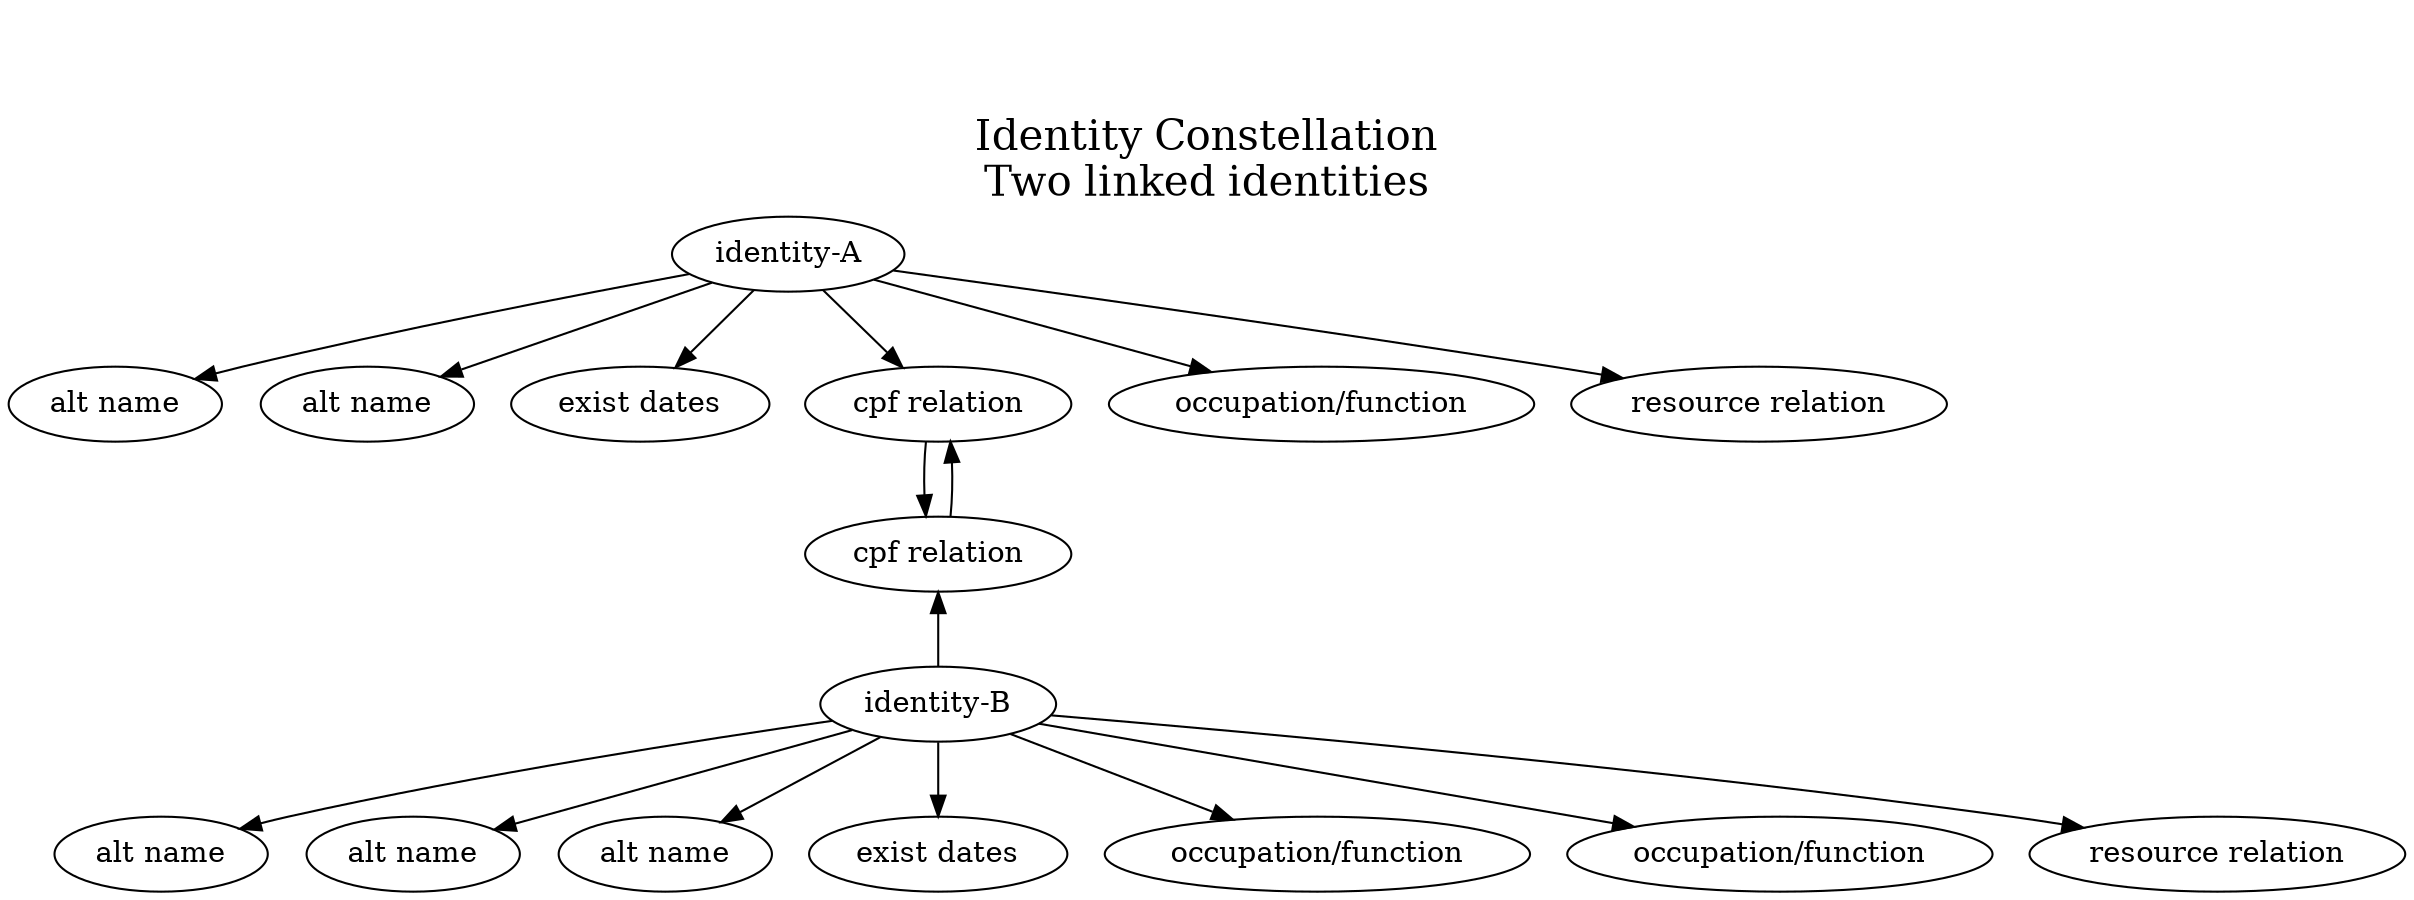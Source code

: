 digraph States {
        # dot -Tsvg constellation_linked.gv -O
        # Will create constellation_linked.gv.svg
	label = "\n\nIdentity Constellation\nTwo linked identities";
        labelloc="t";
	fontsize=20;
        inputscale=0;
        # sep=1;
        # splines=true;
        overlap=false;
        node [pos="4,5!"]; "root1";
        node [pos="1,3!"]; ne1;
        node [pos="3,3!"]; an1;
        node [pos="5,3!"]; ed1;
        node [pos="7,3!"]; cr1;
        node [pos="10,3!"]; occ1;
        node [pos="9,4!"]; rr1;

        node [pos="3.3,1.5!"]; "root2";
        node [pos="1,2!"]; ne2;
        node [pos="3,0!"]; an2;
        node [pos="1.5,1!"]; an3;
        node [pos="5,0!"]; ed2;
        node [pos="7.4,2!"]; cr2;
        node [pos="9,0!"]; occ2;
        node [pos="8,-1!"]; occ22;
        node [pos="10,1.5!"]; rr2;

        "ne1","ne2" [label="alt name"];
        "an1", "an2", "an3" [label="alt name"];
        "ed1", "ed2" [label="exist dates"];
        "occ1", "occ2", "occ22" [label="occupation/function"];
        "cr1", "cr2" [label="cpf relation"];
        "rr1", "rr2" [label="resource relation"];
        "root1" [label="identity-A"];
        "root2" [label="identity-B"];

        root1 -> ne1;
        root1 -> an1;
        root1 -> ed1;
        root1 -> occ1;
        root1 -> cr1;
        root1-> rr1;

        cr1 -> cr2 ;
        cr2 -> cr1 ;

        root2-> rr2;
        cr2 -> root2  [dir="back"];
        root2 -> occ2;
        root2 -> occ22;
        root2 -> ed2;
        root2 -> an2;
        root2 -> an3;
        root2 -> ne2;


}
